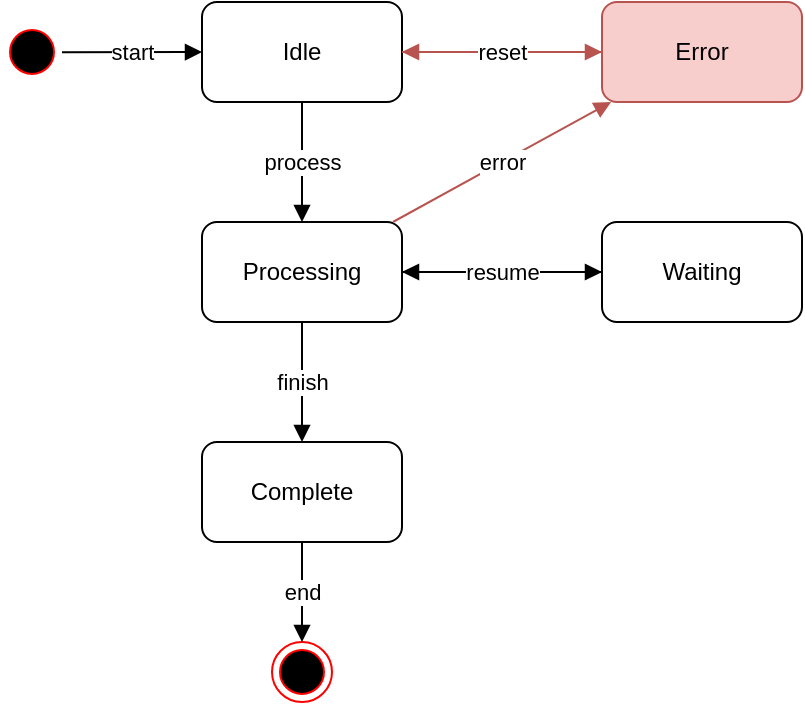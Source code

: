 <mxfile>
    <diagram name="State-Diagram" id="state-example">
        <mxGraphModel dx="1200" dy="800" grid="1" gridSize="10" guides="1" tooltips="1" connect="1" arrows="1" fold="1" page="1" pageScale="1" pageWidth="850" pageHeight="1100" math="0" shadow="0">
            <root>
                <mxCell id="0"/>
                <mxCell id="1" parent="0"/>
                
                <!-- Initial State -->
                <mxCell id="initial" value="" style="ellipse;html=1;shape=startState;fillColor=#000000;strokeColor=#ff0000;" vertex="1" parent="1">
                    <mxGeometry x="100" y="80" width="30" height="30" as="geometry"/>
                </mxCell>
                
                <!-- States -->
                <mxCell id="state1" value="Idle" style="rounded=1;whiteSpace=wrap;html=1;" vertex="1" parent="1">
                    <mxGeometry x="200" y="70" width="100" height="50" as="geometry"/>
                </mxCell>
                
                <mxCell id="state2" value="Processing" style="rounded=1;whiteSpace=wrap;html=1;" vertex="1" parent="1">
                    <mxGeometry x="200" y="180" width="100" height="50" as="geometry"/>
                </mxCell>
                
                <mxCell id="state3" value="Waiting" style="rounded=1;whiteSpace=wrap;html=1;" vertex="1" parent="1">
                    <mxGeometry x="400" y="180" width="100" height="50" as="geometry"/>
                </mxCell>
                
                <mxCell id="state4" value="Complete" style="rounded=1;whiteSpace=wrap;html=1;" vertex="1" parent="1">
                    <mxGeometry x="200" y="290" width="100" height="50" as="geometry"/>
                </mxCell>
                
                <mxCell id="state5" value="Error" style="rounded=1;whiteSpace=wrap;html=1;fillColor=#f8cecc;strokeColor=#b85450;" vertex="1" parent="1">
                    <mxGeometry x="400" y="70" width="100" height="50" as="geometry"/>
                </mxCell>
                
                <!-- Final State -->
                <mxCell id="final" value="" style="ellipse;html=1;shape=endState;fillColor=#000000;strokeColor=#ff0000;" vertex="1" parent="1">
                    <mxGeometry x="235" y="390" width="30" height="30" as="geometry"/>
                </mxCell>
                
                <!-- Transitions -->
                <mxCell id="trans1" value="start" style="endArrow=block;html=1;rounded=0;" edge="1" parent="1" source="initial" target="state1">
                    <mxGeometry width="50" height="50" relative="1" as="geometry">
                        <mxPoint x="130" y="95" as="sourcePoint"/>
                        <mxPoint x="200" y="95" as="targetPoint"/>
                    </mxGeometry>
                </mxCell>
                
                <mxCell id="trans2" value="process" style="endArrow=block;html=1;rounded=0;" edge="1" parent="1" source="state1" target="state2">
                    <mxGeometry width="50" height="50" relative="1" as="geometry">
                        <mxPoint x="250" y="120" as="sourcePoint"/>
                        <mxPoint x="250" y="180" as="targetPoint"/>
                    </mxGeometry>
                </mxCell>
                
                <mxCell id="trans3" value="wait" style="endArrow=block;html=1;rounded=0;" edge="1" parent="1" source="state2" target="state3">
                    <mxGeometry width="50" height="50" relative="1" as="geometry">
                        <mxPoint x="300" y="205" as="sourcePoint"/>
                        <mxPoint x="400" y="205" as="targetPoint"/>
                    </mxGeometry>
                </mxCell>
                
                <mxCell id="trans4" value="resume" style="endArrow=block;html=1;rounded=0;" edge="1" parent="1" source="state3" target="state2">
                    <mxGeometry width="50" height="50" relative="1" as="geometry">
                        <mxPoint x="400" y="215" as="sourcePoint"/>
                        <mxPoint x="300" y="215" as="targetPoint"/>
                    </mxGeometry>
                </mxCell>
                
                <mxCell id="trans5" value="finish" style="endArrow=block;html=1;rounded=0;" edge="1" parent="1" source="state2" target="state4">
                    <mxGeometry width="50" height="50" relative="1" as="geometry">
                        <mxPoint x="250" y="230" as="sourcePoint"/>
                        <mxPoint x="250" y="290" as="targetPoint"/>
                    </mxGeometry>
                </mxCell>
                
                <mxCell id="trans6" value="error" style="endArrow=block;html=1;rounded=0;strokeColor=#b85450;" edge="1" parent="1" source="state1" target="state5">
                    <mxGeometry width="50" height="50" relative="1" as="geometry">
                        <mxPoint x="300" y="95" as="sourcePoint"/>
                        <mxPoint x="400" y="95" as="targetPoint"/>
                    </mxGeometry>
                </mxCell>
                
                <mxCell id="trans7" value="error" style="endArrow=block;html=1;rounded=0;strokeColor=#b85450;" edge="1" parent="1" source="state2" target="state5">
                    <mxGeometry width="50" height="50" relative="1" as="geometry">
                        <mxPoint x="300" y="180" as="sourcePoint"/>
                        <mxPoint x="400" y="120" as="targetPoint"/>
                    </mxGeometry>
                </mxCell>
                
                <mxCell id="trans8" value="end" style="endArrow=block;html=1;rounded=0;" edge="1" parent="1" source="state4" target="final">
                    <mxGeometry width="50" height="50" relative="1" as="geometry">
                        <mxPoint x="250" y="340" as="sourcePoint"/>
                        <mxPoint x="250" y="390" as="targetPoint"/>
                    </mxGeometry>
                </mxCell>
                
                <mxCell id="trans9" value="reset" style="endArrow=block;html=1;rounded=0;strokeColor=#b85450;" edge="1" parent="1" source="state5" target="state1">
                    <mxGeometry width="50" height="50" relative="1" as="geometry">
                        <mxPoint x="400" y="95" as="sourcePoint"/>
                        <mxPoint x="300" y="95" as="targetPoint"/>
                    </mxGeometry>
                </mxCell>
            </root>
        </mxGraphModel>
    </diagram>
</mxfile>